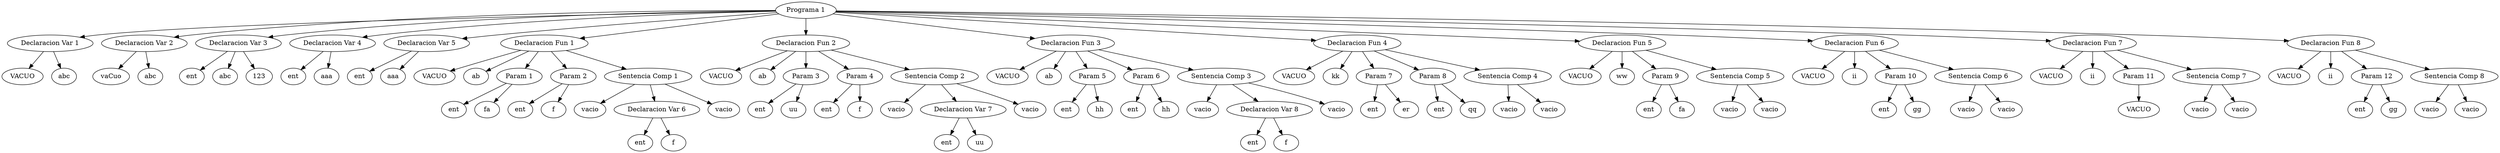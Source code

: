 digraph G {
	"Programa 1" -> "Declaracion Var 1"
	1 [label="VACUO"]
	"Declaracion Var 1" -> 1
	2 [label="abc"]
	"Declaracion Var 1" -> 2
	"Programa 1" -> "Declaracion Var 2"
	3 [label="vaCuo"]
	"Declaracion Var 2" -> 3
	4 [label="abc"]
	"Declaracion Var 2" -> 4
	"Programa 1" -> "Declaracion Var 3"
	5 [label="ent"]
	"Declaracion Var 3" -> 5
	6 [label="abc"]
	"Declaracion Var 3" -> 6
	7 [label="123"]
	"Declaracion Var 3" -> 7
	"Programa 1" -> "Declaracion Var 4"
	8 [label="ent"]
	"Declaracion Var 4" -> 8
	9 [label="aaa"]
	"Declaracion Var 4" -> 9
	"Programa 1" -> "Declaracion Var 5"
	10 [label="ent"]
	"Declaracion Var 5" -> 10
	11 [label="aaa"]
	"Declaracion Var 5" -> 11
	"Programa 1" -> "Declaracion Fun 1"
	12 [label="VACUO"]
	"Declaracion Fun 1" -> 12
	13 [label="ab"]
	"Declaracion Fun 1" -> 13
	"Declaracion Fun 1" -> "Param 1"
	14 [label="ent"]
	"Param 1" -> 14
	15 [label="fa"]
	"Param 1" -> 15
	"Declaracion Fun 1" -> "Param 2"
	16 [label="ent"]
	"Param 2" -> 16
	17 [label="f"]
	"Param 2" -> 17
	"Declaracion Fun 1" -> "Sentencia Comp 1"
	18 [label="vacio"]
	"Sentencia Comp 1" -> 18
	"Sentencia Comp 1" -> "Declaracion Var 6"
	19 [label="ent"]
	"Declaracion Var 6" -> 19
	20 [label="f"]
	"Declaracion Var 6" -> 20
	21 [label="vacio"]
	"Sentencia Comp 1" -> 21
	"Programa 1" -> "Declaracion Fun 2"
	22 [label="VACUO"]
	"Declaracion Fun 2" -> 22
	23 [label="ab"]
	"Declaracion Fun 2" -> 23
	"Declaracion Fun 2" -> "Param 3"
	24 [label="ent"]
	"Param 3" -> 24
	25 [label="uu"]
	"Param 3" -> 25
	"Declaracion Fun 2" -> "Param 4"
	26 [label="ent"]
	"Param 4" -> 26
	27 [label="f"]
	"Param 4" -> 27
	"Declaracion Fun 2" -> "Sentencia Comp 2"
	28 [label="vacio"]
	"Sentencia Comp 2" -> 28
	"Sentencia Comp 2" -> "Declaracion Var 7"
	29 [label="ent"]
	"Declaracion Var 7" -> 29
	30 [label="uu"]
	"Declaracion Var 7" -> 30
	31 [label="vacio"]
	"Sentencia Comp 2" -> 31
	"Programa 1" -> "Declaracion Fun 3"
	32 [label="VACUO"]
	"Declaracion Fun 3" -> 32
	33 [label="ab"]
	"Declaracion Fun 3" -> 33
	"Declaracion Fun 3" -> "Param 5"
	34 [label="ent"]
	"Param 5" -> 34
	35 [label="hh"]
	"Param 5" -> 35
	"Declaracion Fun 3" -> "Param 6"
	36 [label="ent"]
	"Param 6" -> 36
	37 [label="hh"]
	"Param 6" -> 37
	"Declaracion Fun 3" -> "Sentencia Comp 3"
	38 [label="vacio"]
	"Sentencia Comp 3" -> 38
	"Sentencia Comp 3" -> "Declaracion Var 8"
	39 [label="ent"]
	"Declaracion Var 8" -> 39
	40 [label="f"]
	"Declaracion Var 8" -> 40
	41 [label="vacio"]
	"Sentencia Comp 3" -> 41
	"Programa 1" -> "Declaracion Fun 4"
	42 [label="VACUO"]
	"Declaracion Fun 4" -> 42
	43 [label="kk"]
	"Declaracion Fun 4" -> 43
	"Declaracion Fun 4" -> "Param 7"
	44 [label="ent"]
	"Param 7" -> 44
	45 [label="er"]
	"Param 7" -> 45
	"Declaracion Fun 4" -> "Param 8"
	46 [label="ent"]
	"Param 8" -> 46
	47 [label="qq"]
	"Param 8" -> 47
	"Declaracion Fun 4" -> "Sentencia Comp 4"
	48 [label="vacio"]
	"Sentencia Comp 4" -> 48
	49 [label="vacio"]
	"Sentencia Comp 4" -> 49
	"Programa 1" -> "Declaracion Fun 5"
	50 [label="VACUO"]
	"Declaracion Fun 5" -> 50
	51 [label="ww"]
	"Declaracion Fun 5" -> 51
	"Declaracion Fun 5" -> "Param 9"
	52 [label="ent"]
	"Param 9" -> 52
	53 [label="fa"]
	"Param 9" -> 53
	"Declaracion Fun 5" -> "Sentencia Comp 5"
	54 [label="vacio"]
	"Sentencia Comp 5" -> 54
	55 [label="vacio"]
	"Sentencia Comp 5" -> 55
	"Programa 1" -> "Declaracion Fun 6"
	56 [label="VACUO"]
	"Declaracion Fun 6" -> 56
	57 [label="ii"]
	"Declaracion Fun 6" -> 57
	"Declaracion Fun 6" -> "Param 10"
	58 [label="ent"]
	"Param 10" -> 58
	59 [label="gg"]
	"Param 10" -> 59
	"Declaracion Fun 6" -> "Sentencia Comp 6"
	60 [label="vacio"]
	"Sentencia Comp 6" -> 60
	61 [label="vacio"]
	"Sentencia Comp 6" -> 61
	"Programa 1" -> "Declaracion Fun 7"
	62 [label="VACUO"]
	"Declaracion Fun 7" -> 62
	63 [label="ii"]
	"Declaracion Fun 7" -> 63
	"Declaracion Fun 7" -> "Param 11"
	64 [label="VACUO"]
	"Param 11" -> 64
	"Declaracion Fun 7" -> "Sentencia Comp 7"
	65 [label="vacio"]
	"Sentencia Comp 7" -> 65
	66 [label="vacio"]
	"Sentencia Comp 7" -> 66
	"Programa 1" -> "Declaracion Fun 8"
	67 [label="VACUO"]
	"Declaracion Fun 8" -> 67
	68 [label="ii"]
	"Declaracion Fun 8" -> 68
	"Declaracion Fun 8" -> "Param 12"
	69 [label="ent"]
	"Param 12" -> 69
	70 [label="gg"]
	"Param 12" -> 70
	"Declaracion Fun 8" -> "Sentencia Comp 8"
	71 [label="vacio"]
	"Sentencia Comp 8" -> 71
	72 [label="vacio"]
	"Sentencia Comp 8" -> 72
}